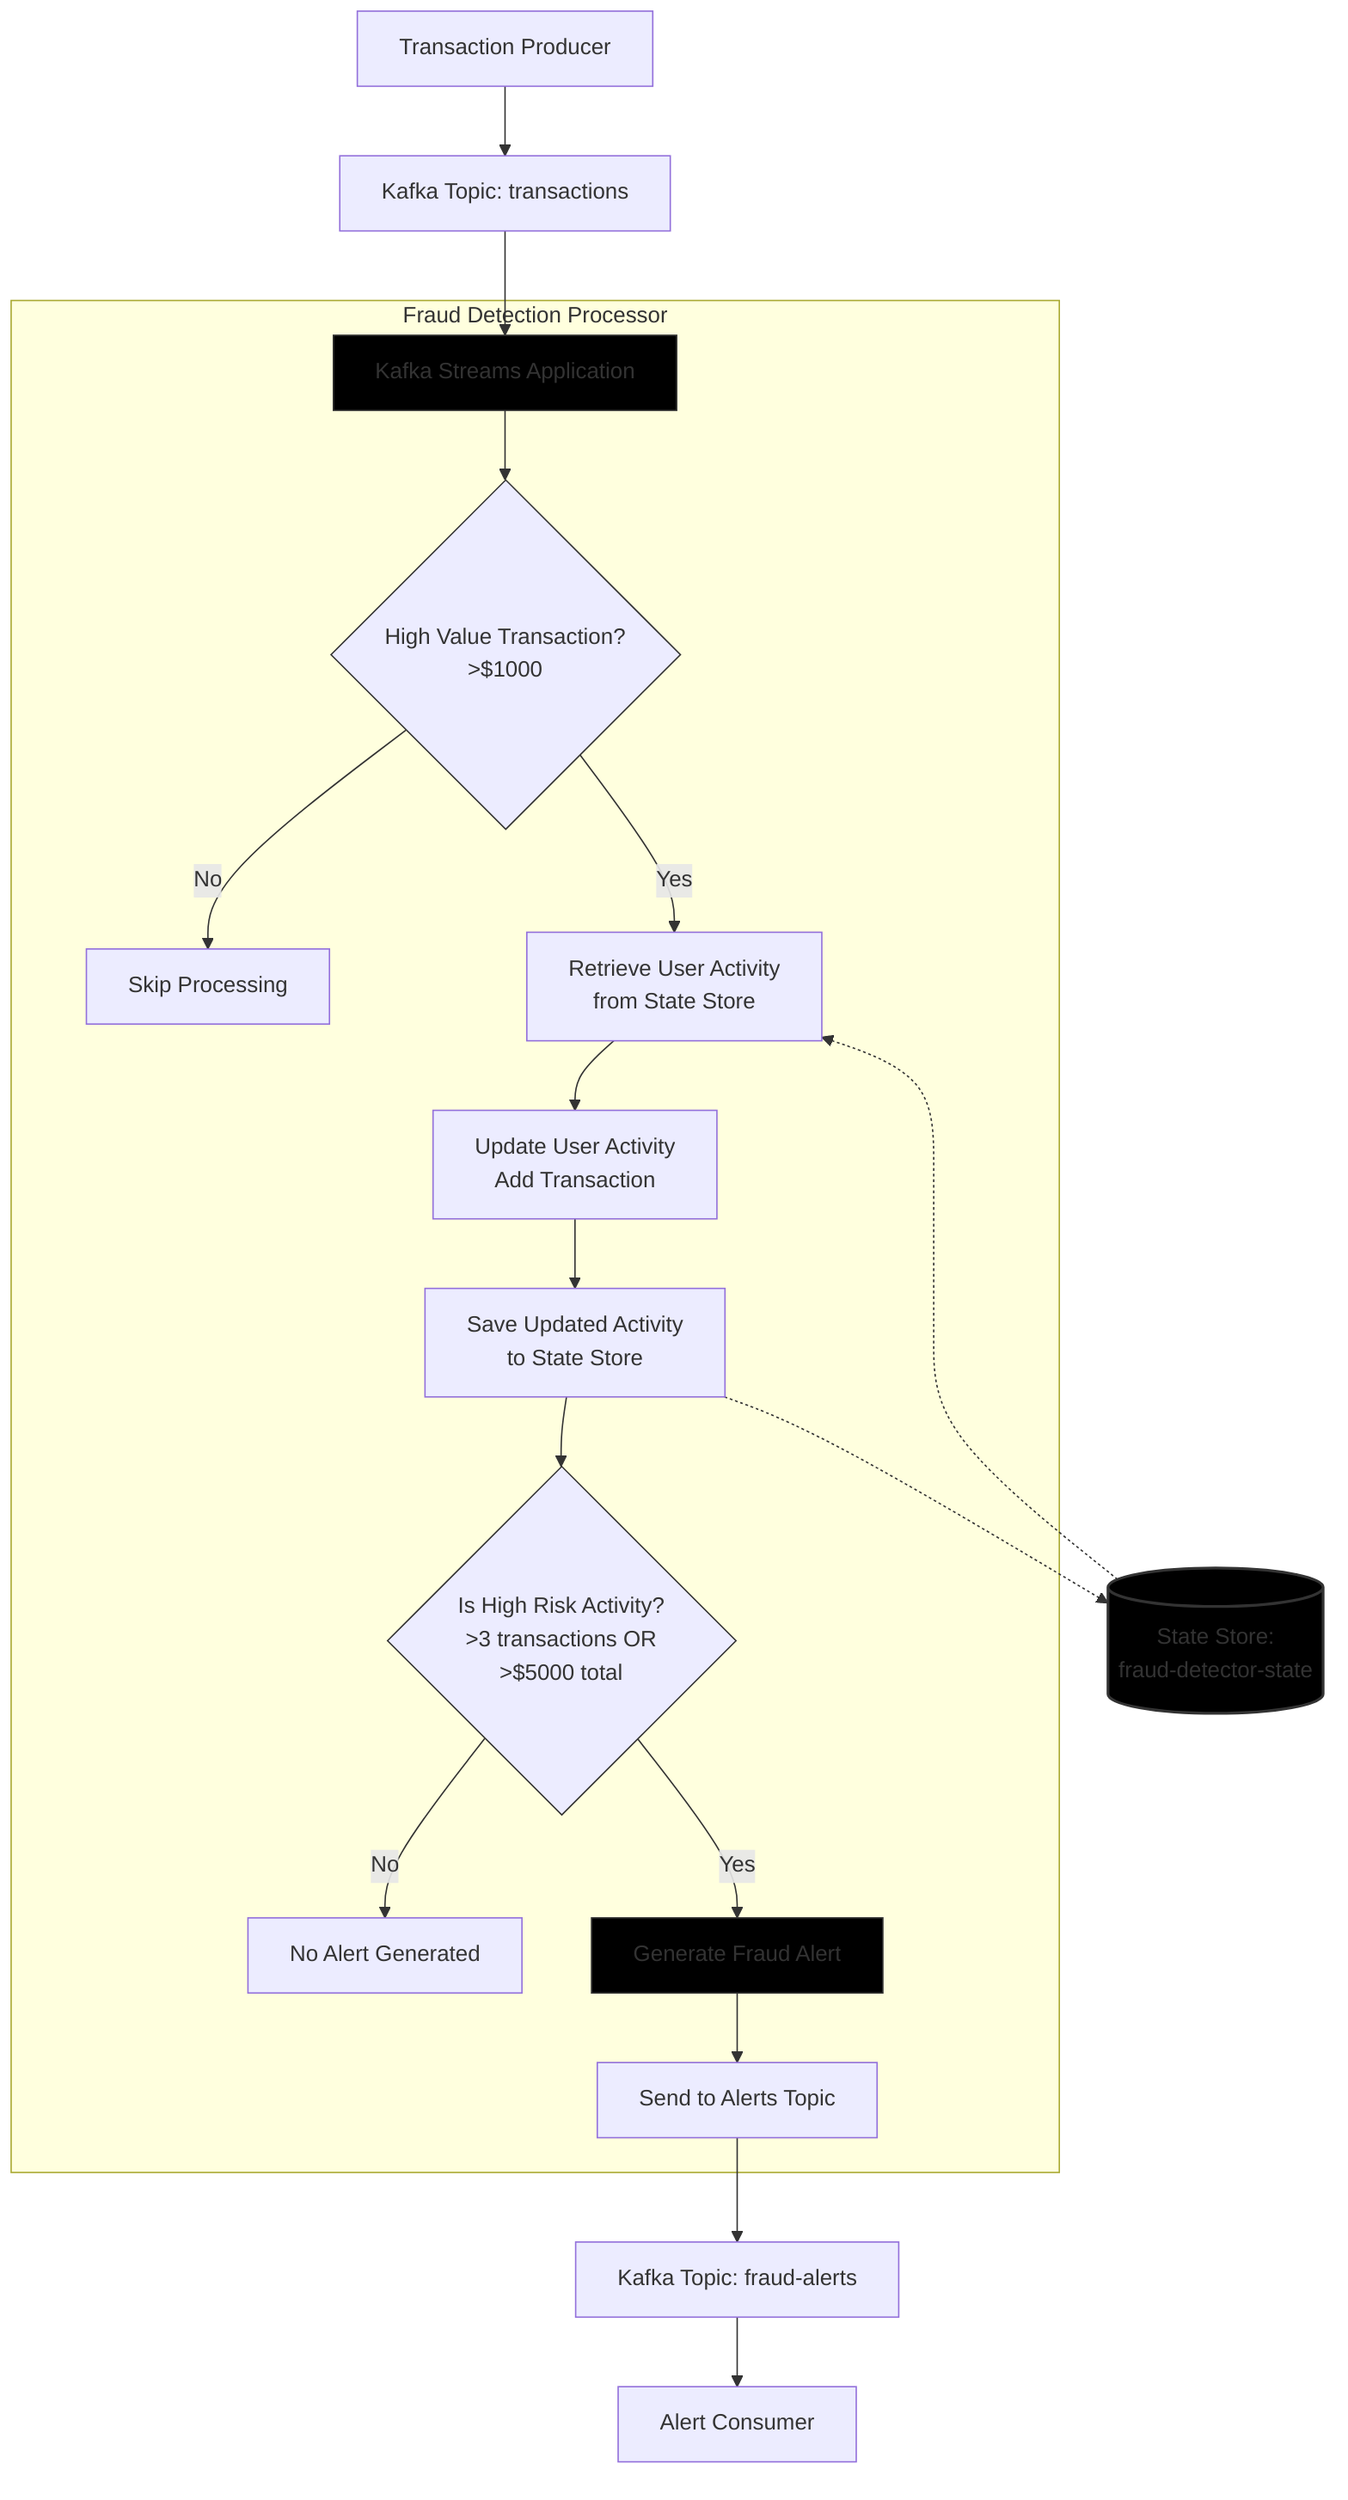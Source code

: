 flowchart TD
    A[Transaction Producer] --> B[Kafka Topic: transactions]
    B --> C[Kafka Streams Application]


    subgraph "Fraud Detection Processor"
        C --> D{High Value Transaction?\n>$1000}
        D -->|No| E[Skip Processing]
        D -->|Yes| F[Retrieve User Activity\nfrom State Store]
        F --> G[Update User Activity\nAdd Transaction]
        G --> H[Save Updated Activity\nto State Store]
        H --> I{Is High Risk Activity?\n>3 transactions OR\n>$5000 total}
        I -->|No| J[No Alert Generated]
        I -->|Yes| K[Generate Fraud Alert]
        K --> L[Send to Alerts Topic]
    end
    
    M[(State Store:\nfraud-detector-state)] -.-> F
    H -.-> M
    
    L --> N[Kafka Topic: fraud-alerts]
    N --> O[Alert Consumer]
    
    style M fill:#000,stroke:#333,stroke-width:2px
    style C fill:#000,stroke:#333,stroke-width:1px
    style K fill:#000,stroke:#333,stroke-width:1px
    style I fill:#0,stroke:#333,stroke-width:1px
    style D fill:#0,stroke:#333,stroke-width:1px